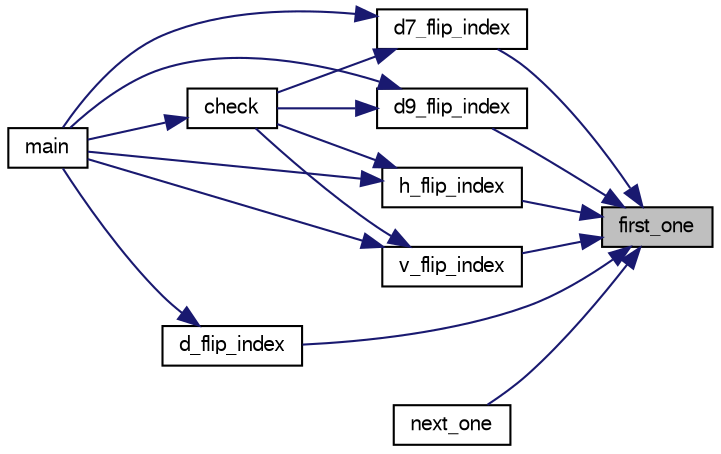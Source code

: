 digraph "first_one"
{
 // LATEX_PDF_SIZE
  bgcolor="transparent";
  edge [fontname="FreeSans",fontsize="10",labelfontname="FreeSans",labelfontsize="10"];
  node [fontname="FreeSans",fontsize="10",shape=record];
  rankdir="RL";
  Node1 [label="first_one",height=0.2,width=0.4,color="black", fillcolor="grey75", style="filled", fontcolor="black",tooltip=" "];
  Node1 -> Node2 [dir="back",color="midnightblue",fontsize="10",style="solid",fontname="FreeSans"];
  Node2 [label="d7_flip_index",height=0.2,width=0.4,color="black",URL="$generate__count__flip_8c.html#ae4852002d542fc8d34aa0914eae7908d",tooltip=" "];
  Node2 -> Node3 [dir="back",color="midnightblue",fontsize="10",style="solid",fontname="FreeSans"];
  Node3 [label="check",height=0.2,width=0.4,color="black",URL="$generate__count__flip_8c.html#a73705f004f4fb7d2692d5eaea1c6d3ab",tooltip=" "];
  Node3 -> Node4 [dir="back",color="midnightblue",fontsize="10",style="solid",fontname="FreeSans"];
  Node4 [label="main",height=0.2,width=0.4,color="black",URL="$generate__count__flip_8c.html#ae66f6b31b5ad750f1fe042a706a4e3d4",tooltip=" "];
  Node2 -> Node4 [dir="back",color="midnightblue",fontsize="10",style="solid",fontname="FreeSans"];
  Node1 -> Node5 [dir="back",color="midnightblue",fontsize="10",style="solid",fontname="FreeSans"];
  Node5 [label="d9_flip_index",height=0.2,width=0.4,color="black",URL="$generate__count__flip_8c.html#a47e3872550557020f6b343d75ae66e4b",tooltip=" "];
  Node5 -> Node3 [dir="back",color="midnightblue",fontsize="10",style="solid",fontname="FreeSans"];
  Node5 -> Node4 [dir="back",color="midnightblue",fontsize="10",style="solid",fontname="FreeSans"];
  Node1 -> Node6 [dir="back",color="midnightblue",fontsize="10",style="solid",fontname="FreeSans"];
  Node6 [label="d_flip_index",height=0.2,width=0.4,color="black",URL="$generate__count__flip_8c.html#a6640785b1f3ef93ce0ba7ece1c625966",tooltip=" "];
  Node6 -> Node4 [dir="back",color="midnightblue",fontsize="10",style="solid",fontname="FreeSans"];
  Node1 -> Node7 [dir="back",color="midnightblue",fontsize="10",style="solid",fontname="FreeSans"];
  Node7 [label="h_flip_index",height=0.2,width=0.4,color="black",URL="$generate__count__flip_8c.html#a01a4466432df7daf96d7b03fe7a585c0",tooltip=" "];
  Node7 -> Node3 [dir="back",color="midnightblue",fontsize="10",style="solid",fontname="FreeSans"];
  Node7 -> Node4 [dir="back",color="midnightblue",fontsize="10",style="solid",fontname="FreeSans"];
  Node1 -> Node8 [dir="back",color="midnightblue",fontsize="10",style="solid",fontname="FreeSans"];
  Node8 [label="next_one",height=0.2,width=0.4,color="black",URL="$generate__count__flip_8c.html#a49fab1b814ac16204b976cfe99afb384",tooltip=" "];
  Node1 -> Node9 [dir="back",color="midnightblue",fontsize="10",style="solid",fontname="FreeSans"];
  Node9 [label="v_flip_index",height=0.2,width=0.4,color="black",URL="$generate__count__flip_8c.html#a0e0a60168eef68275550f7af0d24845b",tooltip=" "];
  Node9 -> Node3 [dir="back",color="midnightblue",fontsize="10",style="solid",fontname="FreeSans"];
  Node9 -> Node4 [dir="back",color="midnightblue",fontsize="10",style="solid",fontname="FreeSans"];
}
